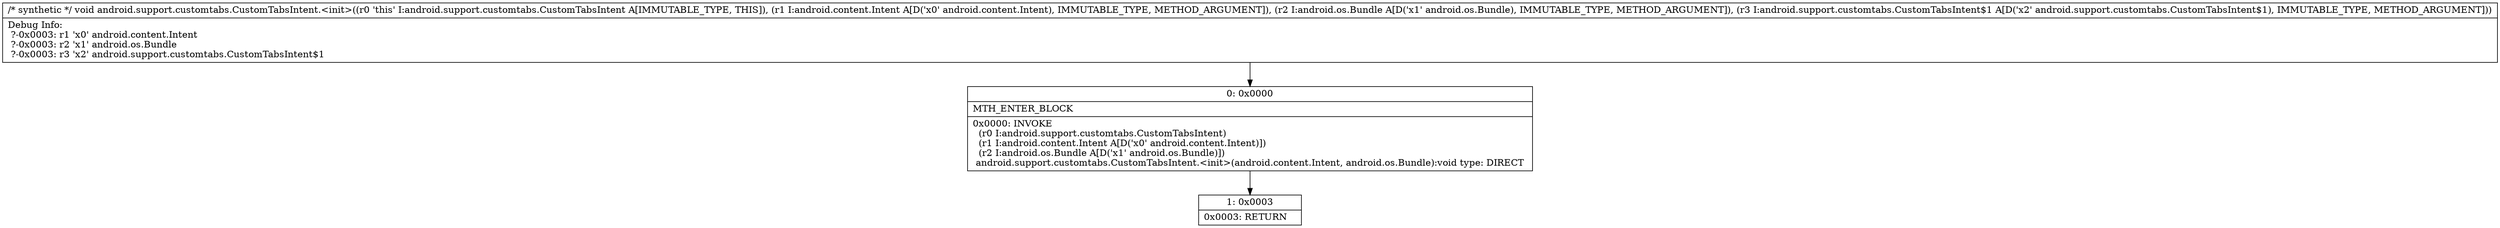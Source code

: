 digraph "CFG forandroid.support.customtabs.CustomTabsIntent.\<init\>(Landroid\/content\/Intent;Landroid\/os\/Bundle;Landroid\/support\/customtabs\/CustomTabsIntent$1;)V" {
Node_0 [shape=record,label="{0\:\ 0x0000|MTH_ENTER_BLOCK\l|0x0000: INVOKE  \l  (r0 I:android.support.customtabs.CustomTabsIntent)\l  (r1 I:android.content.Intent A[D('x0' android.content.Intent)])\l  (r2 I:android.os.Bundle A[D('x1' android.os.Bundle)])\l android.support.customtabs.CustomTabsIntent.\<init\>(android.content.Intent, android.os.Bundle):void type: DIRECT \l}"];
Node_1 [shape=record,label="{1\:\ 0x0003|0x0003: RETURN   \l}"];
MethodNode[shape=record,label="{\/* synthetic *\/ void android.support.customtabs.CustomTabsIntent.\<init\>((r0 'this' I:android.support.customtabs.CustomTabsIntent A[IMMUTABLE_TYPE, THIS]), (r1 I:android.content.Intent A[D('x0' android.content.Intent), IMMUTABLE_TYPE, METHOD_ARGUMENT]), (r2 I:android.os.Bundle A[D('x1' android.os.Bundle), IMMUTABLE_TYPE, METHOD_ARGUMENT]), (r3 I:android.support.customtabs.CustomTabsIntent$1 A[D('x2' android.support.customtabs.CustomTabsIntent$1), IMMUTABLE_TYPE, METHOD_ARGUMENT]))  | Debug Info:\l  ?\-0x0003: r1 'x0' android.content.Intent\l  ?\-0x0003: r2 'x1' android.os.Bundle\l  ?\-0x0003: r3 'x2' android.support.customtabs.CustomTabsIntent$1\l}"];
MethodNode -> Node_0;
Node_0 -> Node_1;
}

